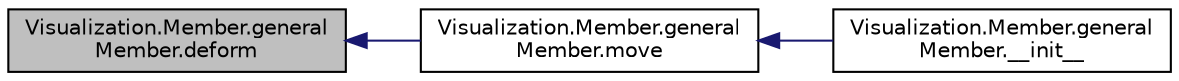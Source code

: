 digraph "Visualization.Member.generalMember.deform"
{
  edge [fontname="Helvetica",fontsize="10",labelfontname="Helvetica",labelfontsize="10"];
  node [fontname="Helvetica",fontsize="10",shape=record];
  rankdir="LR";
  Node5 [label="Visualization.Member.general\lMember.deform",height=0.2,width=0.4,color="black", fillcolor="grey75", style="filled", fontcolor="black"];
  Node5 -> Node6 [dir="back",color="midnightblue",fontsize="10",style="solid",fontname="Helvetica"];
  Node6 [label="Visualization.Member.general\lMember.move",height=0.2,width=0.4,color="black", fillcolor="white", style="filled",URL="$class_visualization_1_1_member_1_1general_member.html#a8785add96795295f1b4e4c3c14588ed0"];
  Node6 -> Node7 [dir="back",color="midnightblue",fontsize="10",style="solid",fontname="Helvetica"];
  Node7 [label="Visualization.Member.general\lMember.__init__",height=0.2,width=0.4,color="black", fillcolor="white", style="filled",URL="$class_visualization_1_1_member_1_1general_member.html#aff5bae05135ba9b430cae1cbee95ee4a"];
}
